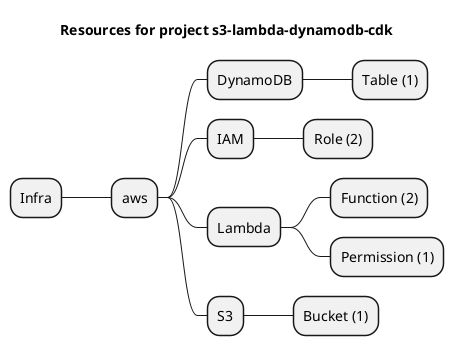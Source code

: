 @startmindmap
title Resources for project s3-lambda-dynamodb-cdk
skinparam monochrome true
+ Infra
++ aws
+++ DynamoDB
++++ Table (1)
+++ IAM
++++ Role (2)
+++ Lambda
++++ Function (2)
++++ Permission (1)
+++ S3
++++ Bucket (1)
@endmindmap